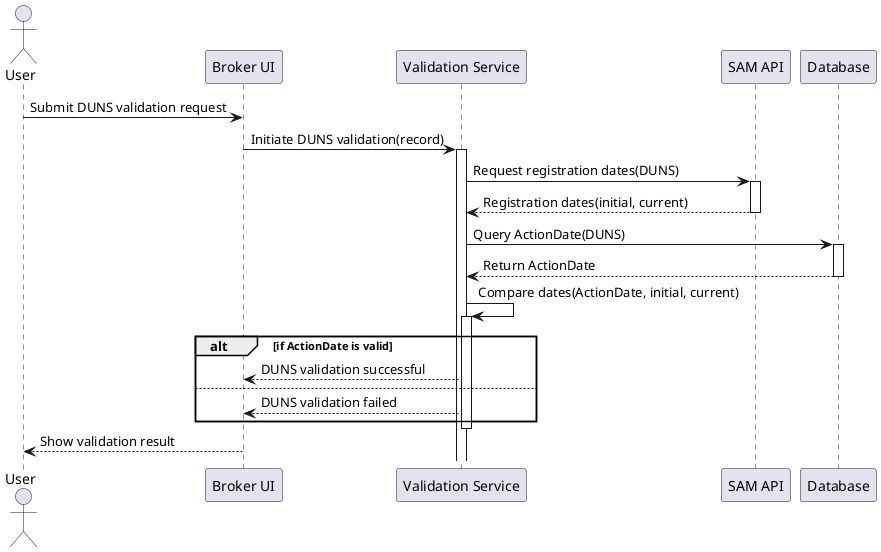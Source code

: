 @startuml
actor User
participant "Broker UI" as UI
participant "Validation Service" as Validator
participant "SAM API" as SAM
participant "Database" as DB

User -> UI: Submit DUNS validation request
UI -> Validator: Initiate DUNS validation(record)
activate Validator

Validator -> SAM: Request registration dates(DUNS)
activate SAM
SAM --> Validator: Registration dates(initial, current)
deactivate SAM

Validator -> DB: Query ActionDate(DUNS)
activate DB
DB --> Validator: Return ActionDate
deactivate DB

Validator -> Validator: Compare dates(ActionDate, initial, current)
activate Validator

alt if ActionDate is valid
    Validator --> UI: DUNS validation successful
else 
    Validator --> UI: DUNS validation failed
end
deactivate Validator

UI --> User: Show validation result
@enduml